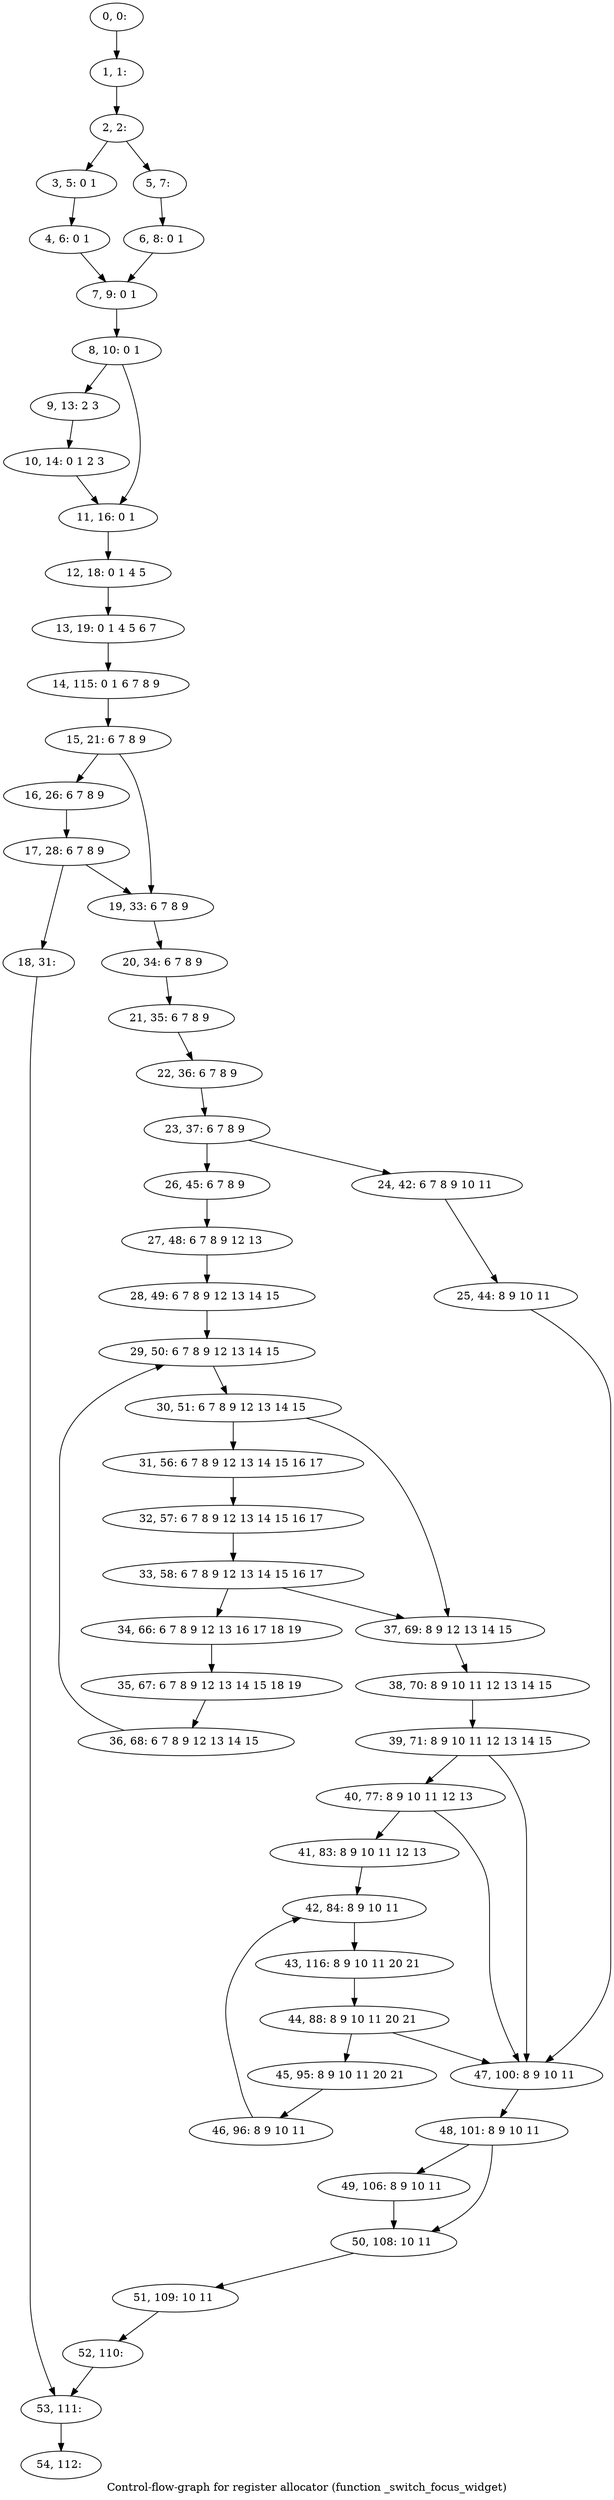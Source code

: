 digraph G {
graph [label="Control-flow-graph for register allocator (function _switch_focus_widget)"]
0[label="0, 0: "];
1[label="1, 1: "];
2[label="2, 2: "];
3[label="3, 5: 0 1 "];
4[label="4, 6: 0 1 "];
5[label="5, 7: "];
6[label="6, 8: 0 1 "];
7[label="7, 9: 0 1 "];
8[label="8, 10: 0 1 "];
9[label="9, 13: 2 3 "];
10[label="10, 14: 0 1 2 3 "];
11[label="11, 16: 0 1 "];
12[label="12, 18: 0 1 4 5 "];
13[label="13, 19: 0 1 4 5 6 7 "];
14[label="14, 115: 0 1 6 7 8 9 "];
15[label="15, 21: 6 7 8 9 "];
16[label="16, 26: 6 7 8 9 "];
17[label="17, 28: 6 7 8 9 "];
18[label="18, 31: "];
19[label="19, 33: 6 7 8 9 "];
20[label="20, 34: 6 7 8 9 "];
21[label="21, 35: 6 7 8 9 "];
22[label="22, 36: 6 7 8 9 "];
23[label="23, 37: 6 7 8 9 "];
24[label="24, 42: 6 7 8 9 10 11 "];
25[label="25, 44: 8 9 10 11 "];
26[label="26, 45: 6 7 8 9 "];
27[label="27, 48: 6 7 8 9 12 13 "];
28[label="28, 49: 6 7 8 9 12 13 14 15 "];
29[label="29, 50: 6 7 8 9 12 13 14 15 "];
30[label="30, 51: 6 7 8 9 12 13 14 15 "];
31[label="31, 56: 6 7 8 9 12 13 14 15 16 17 "];
32[label="32, 57: 6 7 8 9 12 13 14 15 16 17 "];
33[label="33, 58: 6 7 8 9 12 13 14 15 16 17 "];
34[label="34, 66: 6 7 8 9 12 13 16 17 18 19 "];
35[label="35, 67: 6 7 8 9 12 13 14 15 18 19 "];
36[label="36, 68: 6 7 8 9 12 13 14 15 "];
37[label="37, 69: 8 9 12 13 14 15 "];
38[label="38, 70: 8 9 10 11 12 13 14 15 "];
39[label="39, 71: 8 9 10 11 12 13 14 15 "];
40[label="40, 77: 8 9 10 11 12 13 "];
41[label="41, 83: 8 9 10 11 12 13 "];
42[label="42, 84: 8 9 10 11 "];
43[label="43, 116: 8 9 10 11 20 21 "];
44[label="44, 88: 8 9 10 11 20 21 "];
45[label="45, 95: 8 9 10 11 20 21 "];
46[label="46, 96: 8 9 10 11 "];
47[label="47, 100: 8 9 10 11 "];
48[label="48, 101: 8 9 10 11 "];
49[label="49, 106: 8 9 10 11 "];
50[label="50, 108: 10 11 "];
51[label="51, 109: 10 11 "];
52[label="52, 110: "];
53[label="53, 111: "];
54[label="54, 112: "];
0->1 ;
1->2 ;
2->3 ;
2->5 ;
3->4 ;
4->7 ;
5->6 ;
6->7 ;
7->8 ;
8->9 ;
8->11 ;
9->10 ;
10->11 ;
11->12 ;
12->13 ;
13->14 ;
14->15 ;
15->16 ;
15->19 ;
16->17 ;
17->18 ;
17->19 ;
18->53 ;
19->20 ;
20->21 ;
21->22 ;
22->23 ;
23->24 ;
23->26 ;
24->25 ;
25->47 ;
26->27 ;
27->28 ;
28->29 ;
29->30 ;
30->31 ;
30->37 ;
31->32 ;
32->33 ;
33->34 ;
33->37 ;
34->35 ;
35->36 ;
36->29 ;
37->38 ;
38->39 ;
39->40 ;
39->47 ;
40->41 ;
40->47 ;
41->42 ;
42->43 ;
43->44 ;
44->45 ;
44->47 ;
45->46 ;
46->42 ;
47->48 ;
48->49 ;
48->50 ;
49->50 ;
50->51 ;
51->52 ;
52->53 ;
53->54 ;
}
